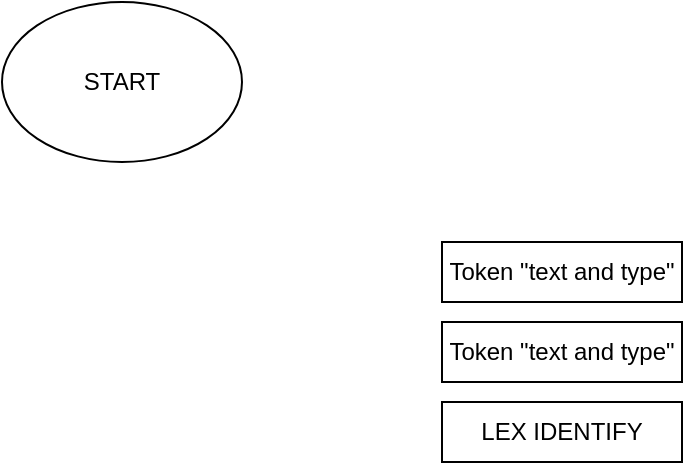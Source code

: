 <mxfile>
    <diagram id="1CDfx6U_YWaRVvn76X_E" name="Page-1">
        <mxGraphModel dx="491" dy="450" grid="1" gridSize="10" guides="1" tooltips="1" connect="1" arrows="1" fold="1" page="1" pageScale="1" pageWidth="850" pageHeight="1100" math="0" shadow="0">
            <root>
                <mxCell id="0"/>
                <mxCell id="1" parent="0"/>
                <mxCell id="2" value="LEX IDENTIFY" style="rounded=0;whiteSpace=wrap;html=1;" vertex="1" parent="1">
                    <mxGeometry x="600" y="220" width="120" height="30" as="geometry"/>
                </mxCell>
                <mxCell id="3" value="START" style="ellipse;whiteSpace=wrap;html=1;" vertex="1" parent="1">
                    <mxGeometry x="380" y="20" width="120" height="80" as="geometry"/>
                </mxCell>
                <mxCell id="4" value="Token &quot;text and type&quot;" style="rounded=0;whiteSpace=wrap;html=1;" vertex="1" parent="1">
                    <mxGeometry x="600" y="180" width="120" height="30" as="geometry"/>
                </mxCell>
                <mxCell id="5" value="Token &quot;text and type&quot;" style="rounded=0;whiteSpace=wrap;html=1;" vertex="1" parent="1">
                    <mxGeometry x="600" y="140" width="120" height="30" as="geometry"/>
                </mxCell>
            </root>
        </mxGraphModel>
    </diagram>
</mxfile>